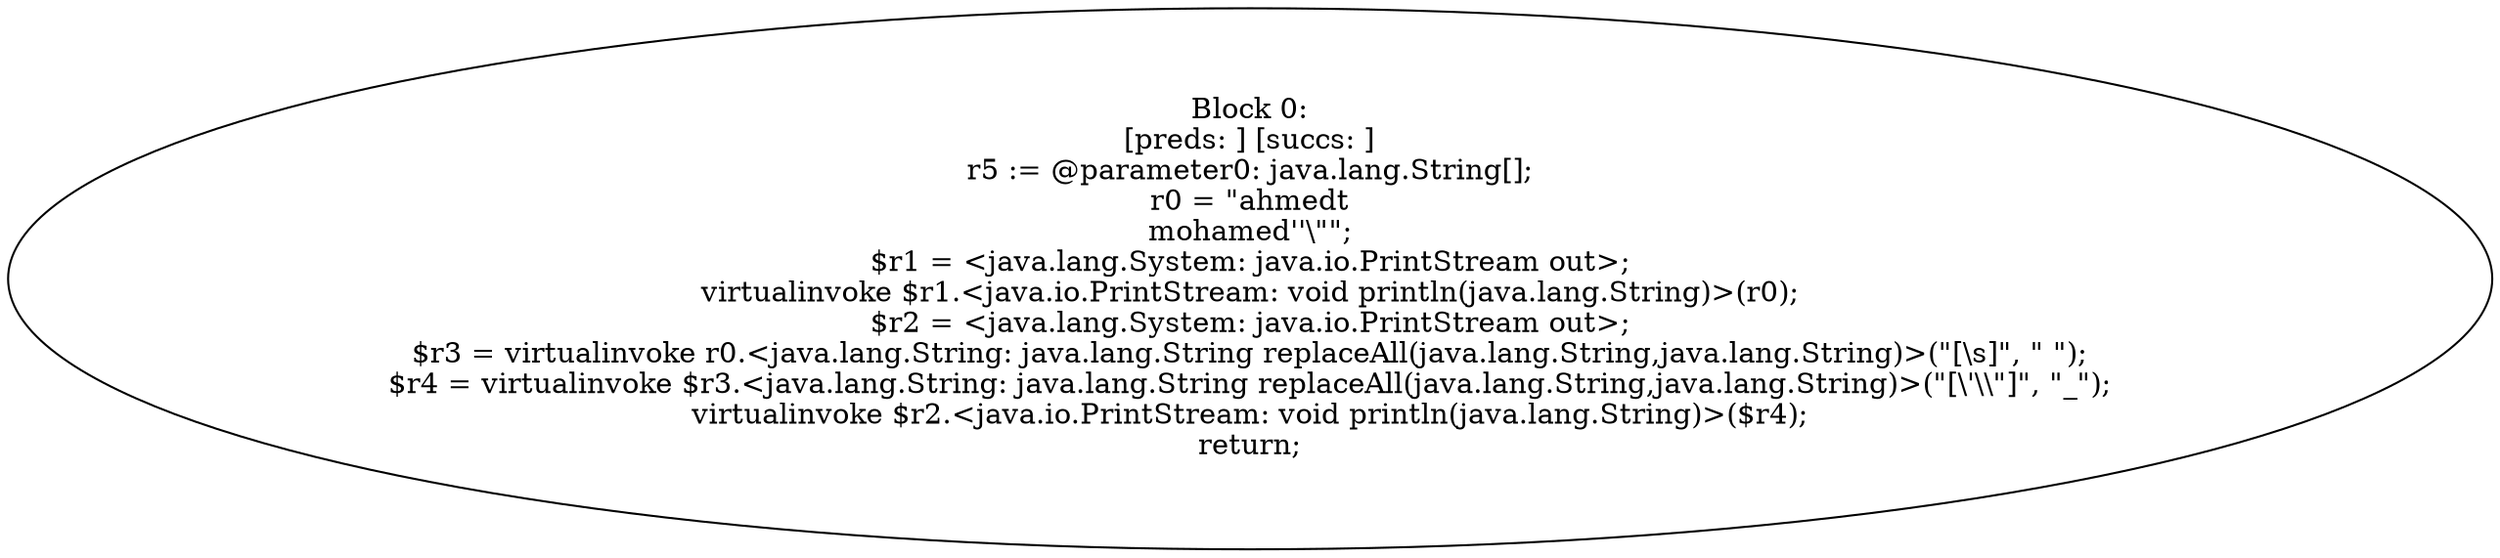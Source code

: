 digraph "unitGraph" {
    "Block 0:
[preds: ] [succs: ]
r5 := @parameter0: java.lang.String[];
r0 = \"ahmed\t\nmohamed\'\'\\\"\";
$r1 = <java.lang.System: java.io.PrintStream out>;
virtualinvoke $r1.<java.io.PrintStream: void println(java.lang.String)>(r0);
$r2 = <java.lang.System: java.io.PrintStream out>;
$r3 = virtualinvoke r0.<java.lang.String: java.lang.String replaceAll(java.lang.String,java.lang.String)>(\"[\\s]\", \" \");
$r4 = virtualinvoke $r3.<java.lang.String: java.lang.String replaceAll(java.lang.String,java.lang.String)>(\"[\\\'\\\\\"]\", \"_\");
virtualinvoke $r2.<java.io.PrintStream: void println(java.lang.String)>($r4);
return;
"
}
